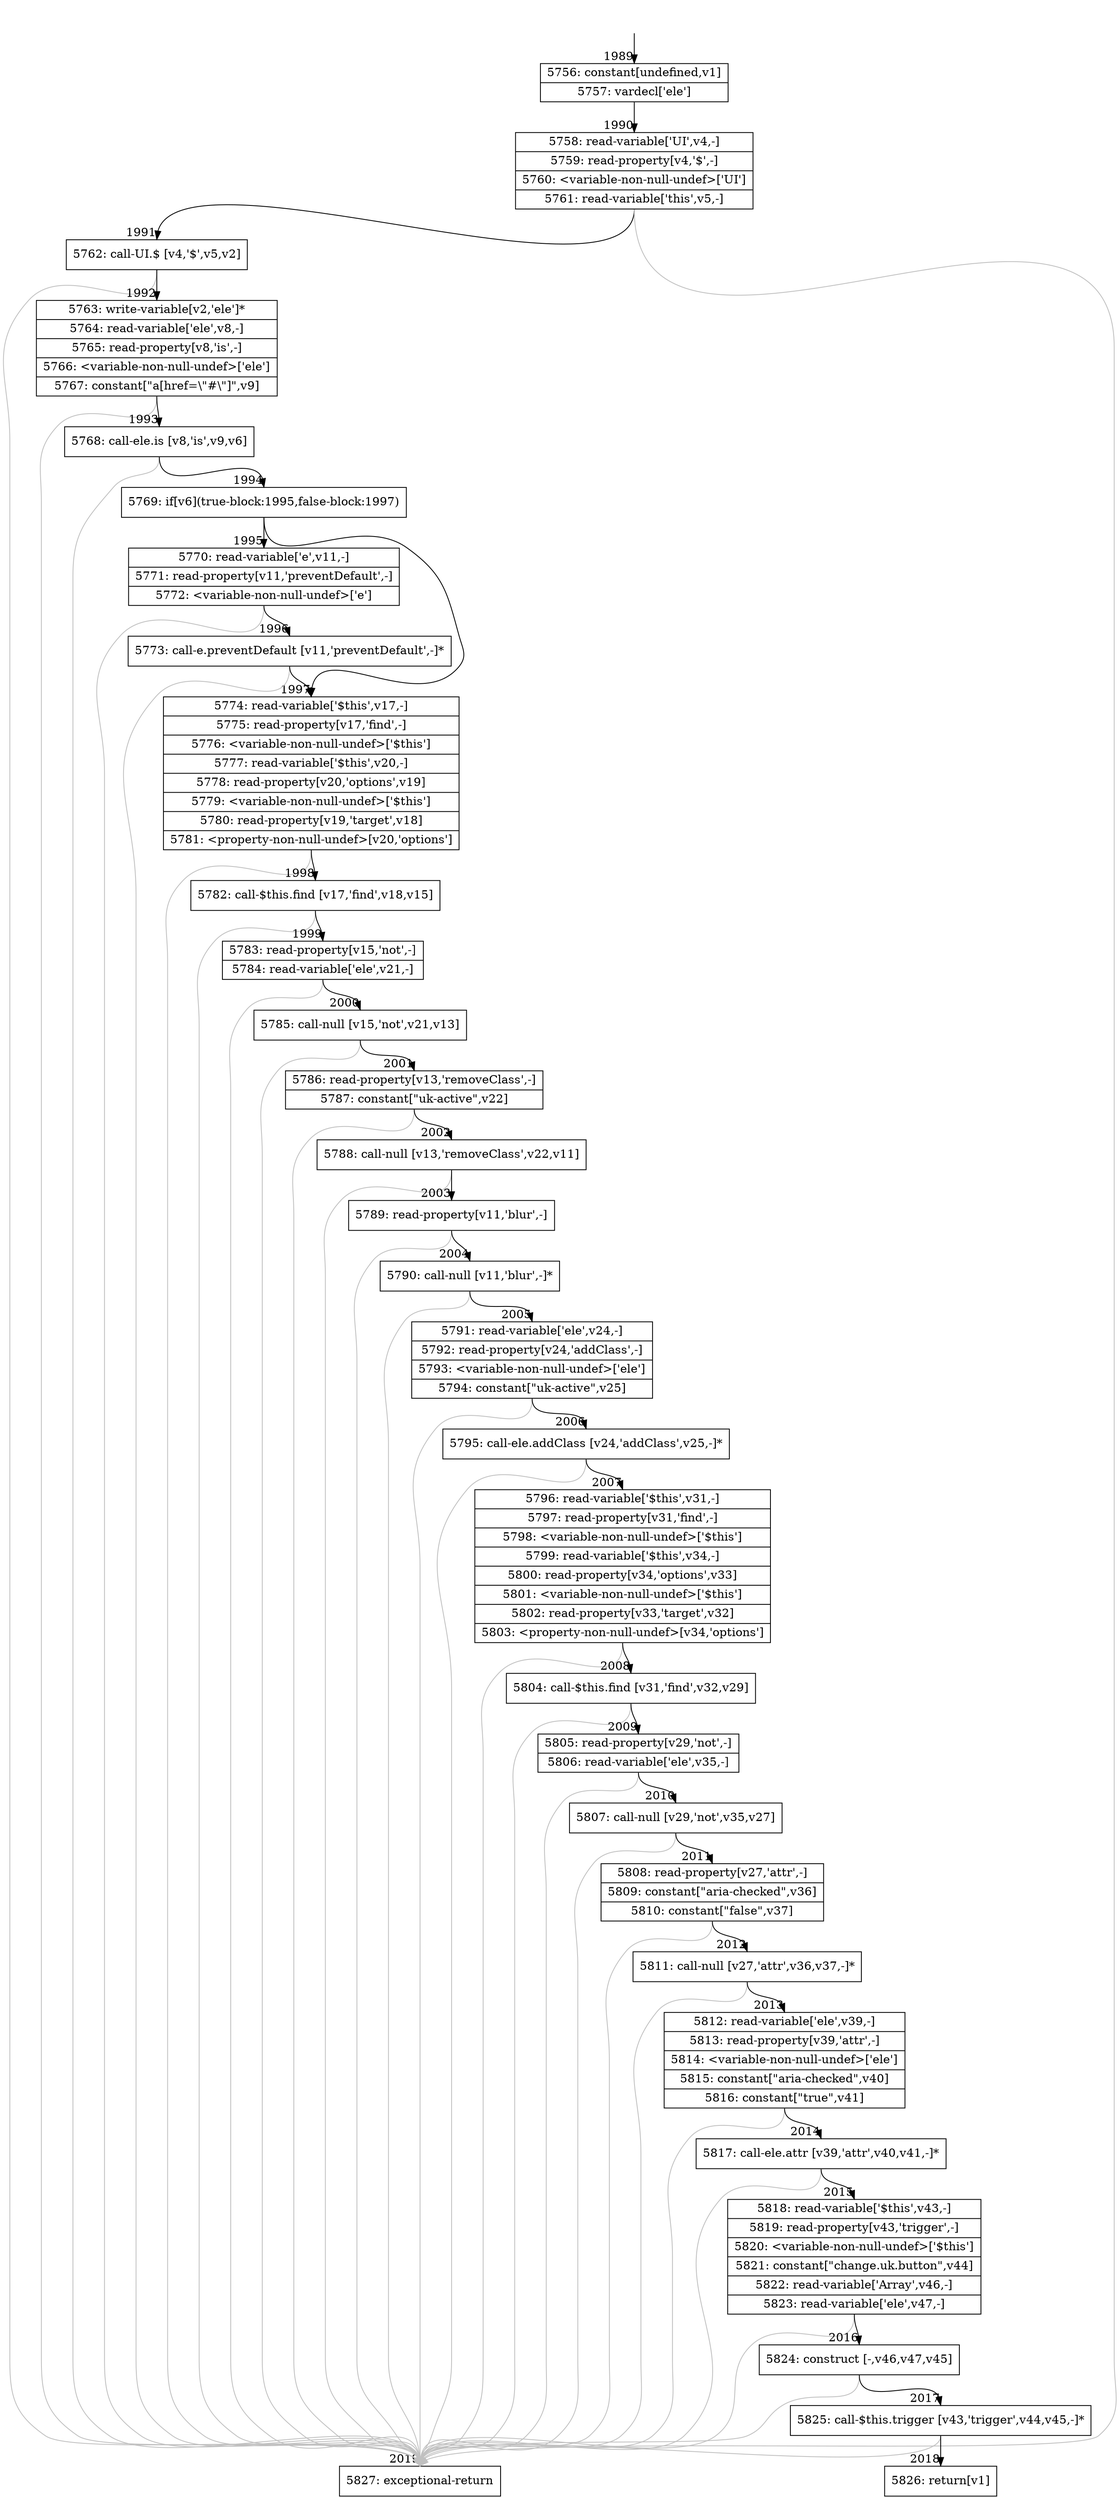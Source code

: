 digraph {
rankdir="TD"
BB_entry162[shape=none,label=""];
BB_entry162 -> BB1989 [tailport=s, headport=n, headlabel="    1989"]
BB1989 [shape=record label="{5756: constant[undefined,v1]|5757: vardecl['ele']}" ] 
BB1989 -> BB1990 [tailport=s, headport=n, headlabel="      1990"]
BB1990 [shape=record label="{5758: read-variable['UI',v4,-]|5759: read-property[v4,'$',-]|5760: \<variable-non-null-undef\>['UI']|5761: read-variable['this',v5,-]}" ] 
BB1990 -> BB1991 [tailport=s, headport=n, headlabel="      1991"]
BB1990 -> BB2019 [tailport=s, headport=n, color=gray, headlabel="      2019"]
BB1991 [shape=record label="{5762: call-UI.$ [v4,'$',v5,v2]}" ] 
BB1991 -> BB1992 [tailport=s, headport=n, headlabel="      1992"]
BB1991 -> BB2019 [tailport=s, headport=n, color=gray]
BB1992 [shape=record label="{5763: write-variable[v2,'ele']*|5764: read-variable['ele',v8,-]|5765: read-property[v8,'is',-]|5766: \<variable-non-null-undef\>['ele']|5767: constant[\"a[href=\\\"#\\\"]\",v9]}" ] 
BB1992 -> BB1993 [tailport=s, headport=n, headlabel="      1993"]
BB1992 -> BB2019 [tailport=s, headport=n, color=gray]
BB1993 [shape=record label="{5768: call-ele.is [v8,'is',v9,v6]}" ] 
BB1993 -> BB1994 [tailport=s, headport=n, headlabel="      1994"]
BB1993 -> BB2019 [tailport=s, headport=n, color=gray]
BB1994 [shape=record label="{5769: if[v6](true-block:1995,false-block:1997)}" ] 
BB1994 -> BB1995 [tailport=s, headport=n, headlabel="      1995"]
BB1994 -> BB1997 [tailport=s, headport=n, headlabel="      1997"]
BB1995 [shape=record label="{5770: read-variable['e',v11,-]|5771: read-property[v11,'preventDefault',-]|5772: \<variable-non-null-undef\>['e']}" ] 
BB1995 -> BB1996 [tailport=s, headport=n, headlabel="      1996"]
BB1995 -> BB2019 [tailport=s, headport=n, color=gray]
BB1996 [shape=record label="{5773: call-e.preventDefault [v11,'preventDefault',-]*}" ] 
BB1996 -> BB1997 [tailport=s, headport=n]
BB1996 -> BB2019 [tailport=s, headport=n, color=gray]
BB1997 [shape=record label="{5774: read-variable['$this',v17,-]|5775: read-property[v17,'find',-]|5776: \<variable-non-null-undef\>['$this']|5777: read-variable['$this',v20,-]|5778: read-property[v20,'options',v19]|5779: \<variable-non-null-undef\>['$this']|5780: read-property[v19,'target',v18]|5781: \<property-non-null-undef\>[v20,'options']}" ] 
BB1997 -> BB1998 [tailport=s, headport=n, headlabel="      1998"]
BB1997 -> BB2019 [tailport=s, headport=n, color=gray]
BB1998 [shape=record label="{5782: call-$this.find [v17,'find',v18,v15]}" ] 
BB1998 -> BB1999 [tailport=s, headport=n, headlabel="      1999"]
BB1998 -> BB2019 [tailport=s, headport=n, color=gray]
BB1999 [shape=record label="{5783: read-property[v15,'not',-]|5784: read-variable['ele',v21,-]}" ] 
BB1999 -> BB2000 [tailport=s, headport=n, headlabel="      2000"]
BB1999 -> BB2019 [tailport=s, headport=n, color=gray]
BB2000 [shape=record label="{5785: call-null [v15,'not',v21,v13]}" ] 
BB2000 -> BB2001 [tailport=s, headport=n, headlabel="      2001"]
BB2000 -> BB2019 [tailport=s, headport=n, color=gray]
BB2001 [shape=record label="{5786: read-property[v13,'removeClass',-]|5787: constant[\"uk-active\",v22]}" ] 
BB2001 -> BB2002 [tailport=s, headport=n, headlabel="      2002"]
BB2001 -> BB2019 [tailport=s, headport=n, color=gray]
BB2002 [shape=record label="{5788: call-null [v13,'removeClass',v22,v11]}" ] 
BB2002 -> BB2003 [tailport=s, headport=n, headlabel="      2003"]
BB2002 -> BB2019 [tailport=s, headport=n, color=gray]
BB2003 [shape=record label="{5789: read-property[v11,'blur',-]}" ] 
BB2003 -> BB2004 [tailport=s, headport=n, headlabel="      2004"]
BB2003 -> BB2019 [tailport=s, headport=n, color=gray]
BB2004 [shape=record label="{5790: call-null [v11,'blur',-]*}" ] 
BB2004 -> BB2005 [tailport=s, headport=n, headlabel="      2005"]
BB2004 -> BB2019 [tailport=s, headport=n, color=gray]
BB2005 [shape=record label="{5791: read-variable['ele',v24,-]|5792: read-property[v24,'addClass',-]|5793: \<variable-non-null-undef\>['ele']|5794: constant[\"uk-active\",v25]}" ] 
BB2005 -> BB2006 [tailport=s, headport=n, headlabel="      2006"]
BB2005 -> BB2019 [tailport=s, headport=n, color=gray]
BB2006 [shape=record label="{5795: call-ele.addClass [v24,'addClass',v25,-]*}" ] 
BB2006 -> BB2007 [tailport=s, headport=n, headlabel="      2007"]
BB2006 -> BB2019 [tailport=s, headport=n, color=gray]
BB2007 [shape=record label="{5796: read-variable['$this',v31,-]|5797: read-property[v31,'find',-]|5798: \<variable-non-null-undef\>['$this']|5799: read-variable['$this',v34,-]|5800: read-property[v34,'options',v33]|5801: \<variable-non-null-undef\>['$this']|5802: read-property[v33,'target',v32]|5803: \<property-non-null-undef\>[v34,'options']}" ] 
BB2007 -> BB2008 [tailport=s, headport=n, headlabel="      2008"]
BB2007 -> BB2019 [tailport=s, headport=n, color=gray]
BB2008 [shape=record label="{5804: call-$this.find [v31,'find',v32,v29]}" ] 
BB2008 -> BB2009 [tailport=s, headport=n, headlabel="      2009"]
BB2008 -> BB2019 [tailport=s, headport=n, color=gray]
BB2009 [shape=record label="{5805: read-property[v29,'not',-]|5806: read-variable['ele',v35,-]}" ] 
BB2009 -> BB2010 [tailport=s, headport=n, headlabel="      2010"]
BB2009 -> BB2019 [tailport=s, headport=n, color=gray]
BB2010 [shape=record label="{5807: call-null [v29,'not',v35,v27]}" ] 
BB2010 -> BB2011 [tailport=s, headport=n, headlabel="      2011"]
BB2010 -> BB2019 [tailport=s, headport=n, color=gray]
BB2011 [shape=record label="{5808: read-property[v27,'attr',-]|5809: constant[\"aria-checked\",v36]|5810: constant[\"false\",v37]}" ] 
BB2011 -> BB2012 [tailport=s, headport=n, headlabel="      2012"]
BB2011 -> BB2019 [tailport=s, headport=n, color=gray]
BB2012 [shape=record label="{5811: call-null [v27,'attr',v36,v37,-]*}" ] 
BB2012 -> BB2013 [tailport=s, headport=n, headlabel="      2013"]
BB2012 -> BB2019 [tailport=s, headport=n, color=gray]
BB2013 [shape=record label="{5812: read-variable['ele',v39,-]|5813: read-property[v39,'attr',-]|5814: \<variable-non-null-undef\>['ele']|5815: constant[\"aria-checked\",v40]|5816: constant[\"true\",v41]}" ] 
BB2013 -> BB2014 [tailport=s, headport=n, headlabel="      2014"]
BB2013 -> BB2019 [tailport=s, headport=n, color=gray]
BB2014 [shape=record label="{5817: call-ele.attr [v39,'attr',v40,v41,-]*}" ] 
BB2014 -> BB2015 [tailport=s, headport=n, headlabel="      2015"]
BB2014 -> BB2019 [tailport=s, headport=n, color=gray]
BB2015 [shape=record label="{5818: read-variable['$this',v43,-]|5819: read-property[v43,'trigger',-]|5820: \<variable-non-null-undef\>['$this']|5821: constant[\"change.uk.button\",v44]|5822: read-variable['Array',v46,-]|5823: read-variable['ele',v47,-]}" ] 
BB2015 -> BB2016 [tailport=s, headport=n, headlabel="      2016"]
BB2015 -> BB2019 [tailport=s, headport=n, color=gray]
BB2016 [shape=record label="{5824: construct [-,v46,v47,v45]}" ] 
BB2016 -> BB2017 [tailport=s, headport=n, headlabel="      2017"]
BB2016 -> BB2019 [tailport=s, headport=n, color=gray]
BB2017 [shape=record label="{5825: call-$this.trigger [v43,'trigger',v44,v45,-]*}" ] 
BB2017 -> BB2018 [tailport=s, headport=n, headlabel="      2018"]
BB2017 -> BB2019 [tailport=s, headport=n, color=gray]
BB2018 [shape=record label="{5826: return[v1]}" ] 
BB2019 [shape=record label="{5827: exceptional-return}" ] 
//#$~ 1551
}
